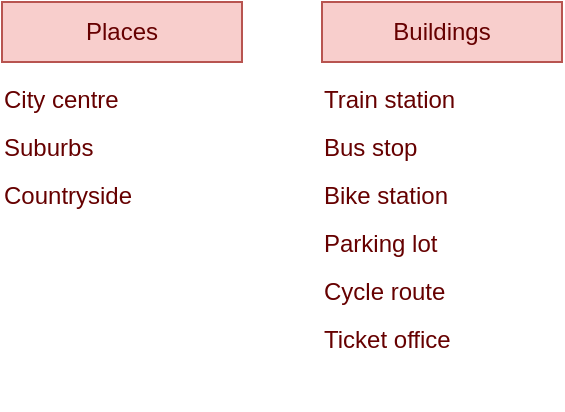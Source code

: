 <mxfile type="device" version="11.1.5" pages="1"><diagram id="5HdW4C3bo6lTY7p-WuBl" name="Page-1"><mxGraphModel grid="1" dx="580" dy="396" gridSize="10" guides="1" tooltips="1" connect="1" arrows="1" fold="1" page="1" pageScale="1" pageWidth="827" pageHeight="1169" math="0" shadow="0"><root><mxCell id="0"/><mxCell id="1" parent="0"/><mxCell id="daQhU9X2JOKd4qrWieu0-57" style="rounded=0;whiteSpace=wrap;html=1;fillColor=#f8cecc;strokeColor=#b85450;fontColor=#660000;" value="Places" parent="1" vertex="1"><mxGeometry as="geometry" width="120" x="80" y="120" height="30"/></mxCell><mxCell id="daQhU9X2JOKd4qrWieu0-58" style="text;html=1;strokeColor=none;fillColor=none;spacing=1;spacingTop=2;whiteSpace=wrap;overflow=hidden;rounded=0;verticalAlign=top;fontSize=12;fontColor=#660000;" value="&lt;p style=&quot;line-height: 100% ; font-size: 12px&quot;&gt;City centre&lt;/p&gt;&lt;p style=&quot;line-height: 100% ; font-size: 12px&quot;&gt;Suburbs&lt;/p&gt;&lt;p style=&quot;line-height: 100% ; font-size: 12px&quot;&gt;Countryside&lt;/p&gt;" parent="1" vertex="1"><mxGeometry as="geometry" width="120" x="80" y="143" height="177"/></mxCell><mxCell id="daQhU9X2JOKd4qrWieu0-60" style="rounded=0;whiteSpace=wrap;html=1;fillColor=#f8cecc;strokeColor=#b85450;fontColor=#660000;" value="Buildings" parent="1" vertex="1"><mxGeometry as="geometry" width="120" x="240" y="120" height="30"/></mxCell><mxCell id="daQhU9X2JOKd4qrWieu0-61" style="text;html=1;strokeColor=none;fillColor=none;spacing=1;spacingTop=2;whiteSpace=wrap;overflow=hidden;rounded=0;verticalAlign=top;fontSize=12;fontColor=#660000;" value="&lt;p style=&quot;line-height: 100% ; font-size: 12px&quot;&gt;Train station&lt;/p&gt;&lt;p style=&quot;line-height: 100% ; font-size: 12px&quot;&gt;Bus stop&lt;/p&gt;&lt;p style=&quot;line-height: 100% ; font-size: 12px&quot;&gt;Bike station&lt;/p&gt;&lt;p style=&quot;line-height: 100% ; font-size: 12px&quot;&gt;Parking lot&lt;/p&gt;&lt;p style=&quot;line-height: 100% ; font-size: 12px&quot;&gt;Cycle route&lt;/p&gt;&lt;p style=&quot;line-height: 100% ; font-size: 12px&quot;&gt;Ticket office&lt;/p&gt;&lt;p style=&quot;line-height: 100% ; font-size: 12px&quot;&gt;&lt;br&gt;&lt;/p&gt;" parent="1" vertex="1"><mxGeometry as="geometry" width="120" x="240" y="143" height="177"/></mxCell></root></mxGraphModel></diagram></mxfile>